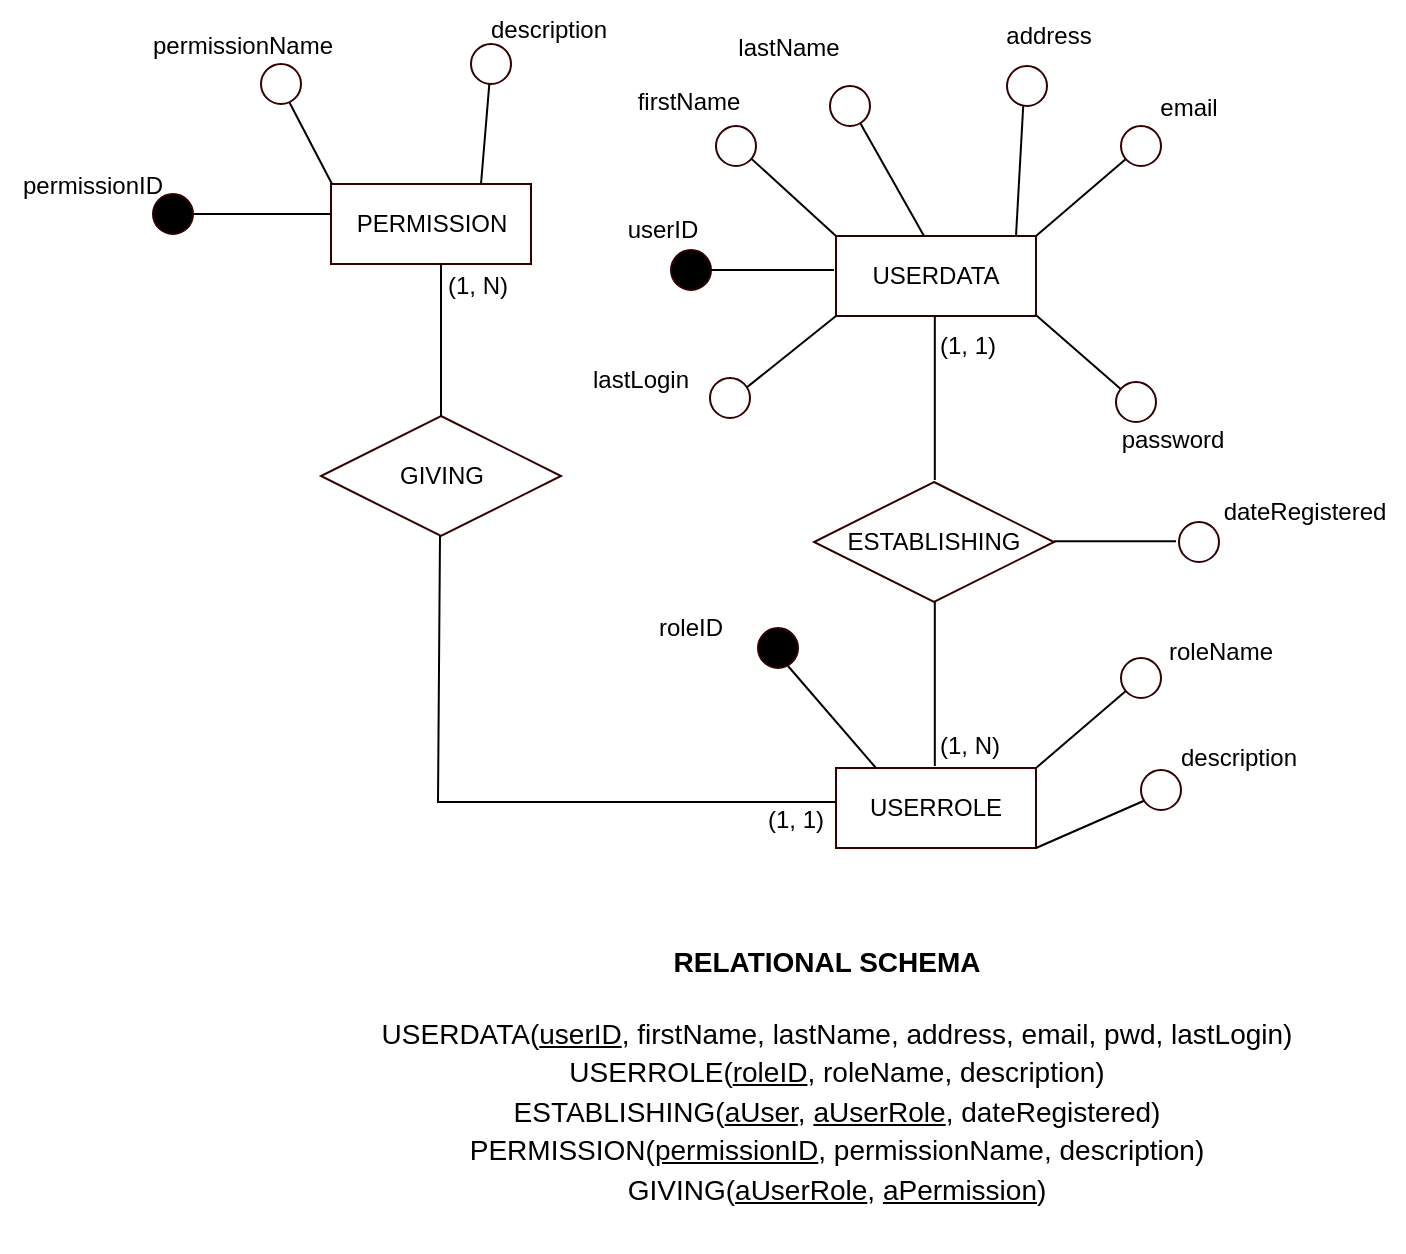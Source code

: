 <mxfile version="24.6.1" type="device">
  <diagram id="R2lEEEUBdFMjLlhIrx00" name="Page-1">
    <mxGraphModel dx="1790" dy="-525" grid="1" gridSize="10" guides="1" tooltips="1" connect="1" arrows="1" fold="1" page="1" pageScale="1" pageWidth="850" pageHeight="1100" math="0" shadow="0" extFonts="Permanent Marker^https://fonts.googleapis.com/css?family=Permanent+Marker">
      <root>
        <mxCell id="0" />
        <mxCell id="1" parent="0" />
        <mxCell id="qnkbcpYswVgYUXXukxZf-1" style="edgeStyle=none;rounded=0;orthogonalLoop=1;jettySize=auto;html=1;exitX=0.75;exitY=0;exitDx=0;exitDy=0;startArrow=none;" parent="1" source="qnkbcpYswVgYUXXukxZf-7" edge="1">
          <mxGeometry relative="1" as="geometry">
            <mxPoint x="-356.5" y="1486" as="targetPoint" />
          </mxGeometry>
        </mxCell>
        <mxCell id="qnkbcpYswVgYUXXukxZf-3" value="PERMISSION" style="whiteSpace=wrap;html=1;align=center;shadow=0;sketch=0;fillStyle=solid;strokeColor=#330000;strokeWidth=1;fillColor=#FFFFFF;" parent="1" vertex="1">
          <mxGeometry x="-436.5" y="1546" width="100" height="40" as="geometry" />
        </mxCell>
        <mxCell id="qnkbcpYswVgYUXXukxZf-5" value="permissionName" style="text;html=1;align=center;verticalAlign=middle;resizable=0;points=[];autosize=1;strokeColor=none;fillColor=none;" parent="1" vertex="1">
          <mxGeometry x="-536.5" y="1462" width="110" height="30" as="geometry" />
        </mxCell>
        <mxCell id="qnkbcpYswVgYUXXukxZf-6" value="" style="edgeStyle=none;rounded=0;orthogonalLoop=1;jettySize=auto;html=1;exitX=0.75;exitY=0;exitDx=0;exitDy=0;endArrow=none;" parent="1" source="qnkbcpYswVgYUXXukxZf-3" target="qnkbcpYswVgYUXXukxZf-7" edge="1">
          <mxGeometry relative="1" as="geometry">
            <mxPoint x="-356.5" y="1486" as="targetPoint" />
            <mxPoint x="-361.5" y="1546" as="sourcePoint" />
          </mxGeometry>
        </mxCell>
        <mxCell id="qnkbcpYswVgYUXXukxZf-7" value="" style="ellipse;whiteSpace=wrap;html=1;fillColor=#FFFFFF;strokeColor=#330000;shadow=0;sketch=0;fillStyle=solid;strokeWidth=1;" parent="1" vertex="1">
          <mxGeometry x="-366.5" y="1476" width="20" height="20" as="geometry" />
        </mxCell>
        <mxCell id="qnkbcpYswVgYUXXukxZf-9" value="description" style="text;html=1;align=center;verticalAlign=middle;resizable=0;points=[];autosize=1;strokeColor=none;fillColor=none;" parent="1" vertex="1">
          <mxGeometry x="-368.5" y="1454" width="80" height="30" as="geometry" />
        </mxCell>
        <mxCell id="qnkbcpYswVgYUXXukxZf-21" value="GIVING" style="shape=rhombus;perimeter=rhombusPerimeter;whiteSpace=wrap;html=1;align=center;shadow=0;sketch=0;fillStyle=solid;strokeColor=#330000;strokeWidth=1;fillColor=#FFFFFF;" parent="1" vertex="1">
          <mxGeometry x="-441.5" y="1662" width="120" height="60" as="geometry" />
        </mxCell>
        <mxCell id="qnkbcpYswVgYUXXukxZf-22" value="" style="endArrow=none;html=1;rounded=0;" parent="1" target="qnkbcpYswVgYUXXukxZf-21" edge="1">
          <mxGeometry relative="1" as="geometry">
            <mxPoint x="-381.5" y="1586" as="sourcePoint" />
            <mxPoint x="-306.5" y="1586" as="targetPoint" />
          </mxGeometry>
        </mxCell>
        <mxCell id="qnkbcpYswVgYUXXukxZf-23" value="(1, N)" style="resizable=0;html=1;align=left;verticalAlign=bottom;shadow=0;sketch=0;fillStyle=solid;strokeColor=#330000;strokeWidth=1;fillColor=#FFFFFF;" parent="qnkbcpYswVgYUXXukxZf-22" connectable="0" vertex="1">
          <mxGeometry x="-1" relative="1" as="geometry">
            <mxPoint x="1" y="19" as="offset" />
          </mxGeometry>
        </mxCell>
        <mxCell id="qnkbcpYswVgYUXXukxZf-24" value="USERDATA" style="whiteSpace=wrap;html=1;align=center;shadow=0;sketch=0;fillStyle=solid;strokeColor=#330000;strokeWidth=1;fillColor=#FFFFFF;" parent="1" vertex="1">
          <mxGeometry x="-184" y="1572" width="100" height="40" as="geometry" />
        </mxCell>
        <mxCell id="qnkbcpYswVgYUXXukxZf-52" value="" style="endArrow=none;html=1;rounded=0;" parent="1" edge="1">
          <mxGeometry relative="1" as="geometry">
            <mxPoint x="-134.59" y="1694" as="sourcePoint" />
            <mxPoint x="-134.59" y="1612" as="targetPoint" />
          </mxGeometry>
        </mxCell>
        <mxCell id="qnkbcpYswVgYUXXukxZf-53" value="(1, 1)" style="resizable=0;html=1;align=left;verticalAlign=bottom;shadow=0;sketch=0;fillStyle=solid;strokeColor=#330000;strokeWidth=1;fillColor=#FFFFFF;" parent="qnkbcpYswVgYUXXukxZf-52" connectable="0" vertex="1">
          <mxGeometry x="-1" relative="1" as="geometry">
            <mxPoint x="1" y="-59" as="offset" />
          </mxGeometry>
        </mxCell>
        <mxCell id="qnkbcpYswVgYUXXukxZf-54" value="ESTABLISHING" style="shape=rhombus;perimeter=rhombusPerimeter;whiteSpace=wrap;html=1;align=center;shadow=0;sketch=0;fillStyle=solid;strokeColor=#330000;strokeWidth=1;fillColor=#FFFFFF;" parent="1" vertex="1">
          <mxGeometry x="-195" y="1695" width="120" height="60" as="geometry" />
        </mxCell>
        <mxCell id="qnkbcpYswVgYUXXukxZf-55" value="" style="endArrow=none;html=1;rounded=0;" parent="1" edge="1">
          <mxGeometry relative="1" as="geometry">
            <mxPoint x="-134.59" y="1837" as="sourcePoint" />
            <mxPoint x="-134.59" y="1755" as="targetPoint" />
          </mxGeometry>
        </mxCell>
        <mxCell id="qnkbcpYswVgYUXXukxZf-56" value="(1, N)" style="resizable=0;html=1;align=left;verticalAlign=bottom;shadow=0;sketch=0;fillStyle=solid;strokeColor=#330000;strokeWidth=1;fillColor=#FFFFFF;" parent="qnkbcpYswVgYUXXukxZf-55" connectable="0" vertex="1">
          <mxGeometry x="-1" relative="1" as="geometry">
            <mxPoint x="1" y="-2" as="offset" />
          </mxGeometry>
        </mxCell>
        <mxCell id="qnkbcpYswVgYUXXukxZf-57" value="USERROLE" style="whiteSpace=wrap;html=1;align=center;shadow=0;sketch=0;fillStyle=solid;strokeColor=#330000;strokeWidth=1;fillColor=#FFFFFF;" parent="1" vertex="1">
          <mxGeometry x="-184" y="1838" width="100" height="40" as="geometry" />
        </mxCell>
        <mxCell id="qnkbcpYswVgYUXXukxZf-64" value="" style="endArrow=none;html=1;rounded=0;" parent="1" edge="1">
          <mxGeometry width="50" height="50" relative="1" as="geometry">
            <mxPoint x="-164" y="1838" as="sourcePoint" />
            <mxPoint x="-208" y="1787" as="targetPoint" />
          </mxGeometry>
        </mxCell>
        <mxCell id="qnkbcpYswVgYUXXukxZf-65" value="" style="ellipse;whiteSpace=wrap;html=1;fillColor=#000000;strokeColor=#330000;shadow=0;sketch=0;fillStyle=solid;strokeWidth=1;" parent="1" vertex="1">
          <mxGeometry x="-223" y="1768" width="20" height="20" as="geometry" />
        </mxCell>
        <mxCell id="qnkbcpYswVgYUXXukxZf-66" value="roleID" style="text;html=1;align=center;verticalAlign=middle;resizable=0;points=[];autosize=1;strokeColor=none;fillColor=none;flipV=1;" parent="1" vertex="1">
          <mxGeometry x="-287" y="1753" width="60" height="30" as="geometry" />
        </mxCell>
        <mxCell id="qnkbcpYswVgYUXXukxZf-79" value="" style="endArrow=none;html=1;rounded=0;exitX=0;exitY=1;exitDx=0;exitDy=0;" parent="1" edge="1">
          <mxGeometry width="50" height="50" relative="1" as="geometry">
            <mxPoint x="-84.5" y="1611.071" as="sourcePoint" />
            <mxPoint x="-41.071" y="1649" as="targetPoint" />
          </mxGeometry>
        </mxCell>
        <mxCell id="qnkbcpYswVgYUXXukxZf-80" value="" style="ellipse;whiteSpace=wrap;html=1;aspect=fixed;shadow=0;sketch=0;fillStyle=solid;strokeColor=#330000;strokeWidth=1;fillColor=#FFFFFF;" parent="1" vertex="1">
          <mxGeometry x="-44" y="1645" width="20" height="20" as="geometry" />
        </mxCell>
        <mxCell id="qnkbcpYswVgYUXXukxZf-81" value="" style="endArrow=none;html=1;rounded=0;entryX=0.25;entryY=0;entryDx=0;entryDy=0;" parent="1" edge="1">
          <mxGeometry width="50" height="50" relative="1" as="geometry">
            <mxPoint x="-230" y="1530" as="sourcePoint" />
            <mxPoint x="-184" y="1572" as="targetPoint" />
          </mxGeometry>
        </mxCell>
        <mxCell id="qnkbcpYswVgYUXXukxZf-82" value="" style="ellipse;whiteSpace=wrap;html=1;aspect=fixed;shadow=0;sketch=0;fillStyle=solid;strokeColor=#330000;strokeWidth=1;fillColor=#FFFFFF;flipV=0;flipH=1;perimeterSpacing=0;" parent="1" vertex="1">
          <mxGeometry x="-244" y="1517" width="20" height="20" as="geometry" />
        </mxCell>
        <mxCell id="qnkbcpYswVgYUXXukxZf-83" value="firstName" style="text;html=1;align=center;verticalAlign=middle;resizable=0;points=[];autosize=1;strokeColor=none;fillColor=none;flipV=0;flipH=1;" parent="1" vertex="1">
          <mxGeometry x="-293.5" y="1490" width="70" height="30" as="geometry" />
        </mxCell>
        <mxCell id="qnkbcpYswVgYUXXukxZf-84" value="" style="endArrow=none;html=1;rounded=0;" parent="1" source="wjAkED6nvlg-zErOQbDe-1" edge="1">
          <mxGeometry width="50" height="50" relative="1" as="geometry">
            <mxPoint x="-30" y="1530" as="sourcePoint" />
            <mxPoint x="-84" y="1572" as="targetPoint" />
          </mxGeometry>
        </mxCell>
        <mxCell id="qnkbcpYswVgYUXXukxZf-91" value="password" style="text;html=1;align=center;verticalAlign=middle;resizable=0;points=[];autosize=1;strokeColor=none;fillColor=none;" parent="1" vertex="1">
          <mxGeometry x="-51.5" y="1659" width="70" height="30" as="geometry" />
        </mxCell>
        <mxCell id="qnkbcpYswVgYUXXukxZf-93" value="&lt;p style=&quot;line-height: 140%;&quot;&gt;USERDATA(&lt;u&gt;userID&lt;/u&gt;, firstName, lastName, address, email, pwd,&amp;nbsp;lastLogin)&lt;br&gt;USERROLE(&lt;u&gt;roleID&lt;/u&gt;, roleName, description)&lt;br style=&quot;border-color: var(--border-color);&quot;&gt;ESTABLISHING(&lt;u&gt;aUser&lt;/u&gt;, &lt;u&gt;aUserRole&lt;/u&gt;, dateRegistered)&lt;br&gt;PERMISSION(&lt;u&gt;permissionID&lt;/u&gt;, permissionName, description)&lt;br style=&quot;border-color: var(--border-color);&quot;&gt;GIVING(&lt;u&gt;aUserRole&lt;/u&gt;, &lt;u&gt;aPermission&lt;/u&gt;)&lt;br&gt;&lt;/p&gt;" style="text;html=1;align=center;verticalAlign=middle;resizable=0;points=[];autosize=1;strokeColor=none;fillColor=none;fontSize=14;" parent="1" vertex="1">
          <mxGeometry x="-424" y="1940" width="480" height="140" as="geometry" />
        </mxCell>
        <mxCell id="qnkbcpYswVgYUXXukxZf-94" value="&lt;b&gt;RELATIONAL SCHEMA&lt;/b&gt;" style="text;html=1;align=center;verticalAlign=middle;resizable=0;points=[];autosize=1;strokeColor=none;fillColor=none;fontSize=14;" parent="1" vertex="1">
          <mxGeometry x="-279" y="1920" width="180" height="30" as="geometry" />
        </mxCell>
        <mxCell id="qnkbcpYswVgYUXXukxZf-109" value="userID" style="text;html=1;align=center;verticalAlign=middle;resizable=0;points=[];autosize=1;strokeColor=none;fillColor=none;" parent="1" vertex="1">
          <mxGeometry x="-301.5" y="1554" width="60" height="30" as="geometry" />
        </mxCell>
        <mxCell id="qnkbcpYswVgYUXXukxZf-111" value="" style="ellipse;whiteSpace=wrap;html=1;fillColor=#000000;strokeColor=#330000;shadow=0;sketch=0;fillStyle=solid;strokeWidth=1;" parent="1" vertex="1">
          <mxGeometry x="-266.5" y="1579" width="20" height="20" as="geometry" />
        </mxCell>
        <mxCell id="_5VOcHzDF0HncIoxCs4c-4" value="" style="endArrow=none;html=1;rounded=0;" parent="1" edge="1">
          <mxGeometry relative="1" as="geometry">
            <mxPoint x="-184" y="1855" as="sourcePoint" />
            <mxPoint x="-382" y="1722" as="targetPoint" />
            <Array as="points">
              <mxPoint x="-313" y="1855" />
              <mxPoint x="-383" y="1855" />
            </Array>
          </mxGeometry>
        </mxCell>
        <mxCell id="_5VOcHzDF0HncIoxCs4c-5" value="(1, 1)" style="resizable=0;html=1;align=left;verticalAlign=bottom;shadow=0;sketch=0;fillStyle=solid;strokeColor=#330000;strokeWidth=1;fillColor=#FFFFFF;" parent="_5VOcHzDF0HncIoxCs4c-4" connectable="0" vertex="1">
          <mxGeometry x="-1" relative="1" as="geometry">
            <mxPoint x="-36" y="17" as="offset" />
          </mxGeometry>
        </mxCell>
        <mxCell id="_5VOcHzDF0HncIoxCs4c-7" value="" style="endArrow=none;html=1;rounded=0;" parent="1" edge="1">
          <mxGeometry width="50" height="50" relative="1" as="geometry">
            <mxPoint x="-234" y="1652" as="sourcePoint" />
            <mxPoint x="-184" y="1612" as="targetPoint" />
          </mxGeometry>
        </mxCell>
        <mxCell id="_5VOcHzDF0HncIoxCs4c-8" value="" style="ellipse;whiteSpace=wrap;html=1;aspect=fixed;shadow=0;sketch=0;fillStyle=solid;strokeColor=#330000;strokeWidth=1;fillColor=#FFFFFF;flipV=0;flipH=1;perimeterSpacing=0;" parent="1" vertex="1">
          <mxGeometry x="-247" y="1643" width="20" height="20" as="geometry" />
        </mxCell>
        <mxCell id="wjAkED6nvlg-zErOQbDe-2" value="" style="endArrow=none;html=1;rounded=0;" parent="1" edge="1">
          <mxGeometry width="50" height="50" relative="1" as="geometry">
            <mxPoint x="-251" y="1589" as="sourcePoint" />
            <mxPoint x="-185" y="1589" as="targetPoint" />
          </mxGeometry>
        </mxCell>
        <mxCell id="wjAkED6nvlg-zErOQbDe-15" value="permissionID" style="text;html=1;align=center;verticalAlign=middle;resizable=0;points=[];autosize=1;strokeColor=none;fillColor=none;" parent="1" vertex="1">
          <mxGeometry x="-601.5" y="1532" width="90" height="30" as="geometry" />
        </mxCell>
        <mxCell id="-YppC9jgTKOqmcyOlfuk-1" value="" style="endArrow=none;html=1;rounded=0;exitX=1;exitY=1;exitDx=0;exitDy=0;" parent="1" edge="1">
          <mxGeometry width="50" height="50" relative="1" as="geometry">
            <mxPoint x="-174.929" y="1510.071" as="sourcePoint" />
            <mxPoint x="-140" y="1572" as="targetPoint" />
          </mxGeometry>
        </mxCell>
        <mxCell id="-YppC9jgTKOqmcyOlfuk-3" value="" style="ellipse;whiteSpace=wrap;html=1;aspect=fixed;shadow=0;sketch=0;fillStyle=solid;strokeColor=#330000;strokeWidth=1;fillColor=#FFFFFF;" parent="1" vertex="1">
          <mxGeometry x="-187" y="1497" width="20" height="20" as="geometry" />
        </mxCell>
        <mxCell id="-YppC9jgTKOqmcyOlfuk-4" value="lastName" style="text;html=1;align=center;verticalAlign=middle;resizable=0;points=[];autosize=1;strokeColor=none;fillColor=none;" parent="1" vertex="1">
          <mxGeometry x="-243.5" y="1463" width="70" height="30" as="geometry" />
        </mxCell>
        <mxCell id="-YppC9jgTKOqmcyOlfuk-5" value="" style="endArrow=none;html=1;rounded=0;" parent="1" edge="1">
          <mxGeometry width="50" height="50" relative="1" as="geometry">
            <mxPoint x="-90" y="1500" as="sourcePoint" />
            <mxPoint x="-94" y="1572" as="targetPoint" />
          </mxGeometry>
        </mxCell>
        <mxCell id="-YppC9jgTKOqmcyOlfuk-6" value="" style="endArrow=none;html=1;rounded=0;" parent="1" target="wjAkED6nvlg-zErOQbDe-1" edge="1">
          <mxGeometry width="50" height="50" relative="1" as="geometry">
            <mxPoint x="-30" y="1530" as="sourcePoint" />
            <mxPoint x="-84" y="1572" as="targetPoint" />
          </mxGeometry>
        </mxCell>
        <mxCell id="wjAkED6nvlg-zErOQbDe-1" value="" style="ellipse;whiteSpace=wrap;html=1;aspect=fixed;shadow=0;sketch=0;fillStyle=solid;strokeColor=#330000;strokeWidth=1;fillColor=#FFFFFF;" parent="1" vertex="1">
          <mxGeometry x="-41.5" y="1517" width="20" height="20" as="geometry" />
        </mxCell>
        <mxCell id="-YppC9jgTKOqmcyOlfuk-7" value="email" style="text;html=1;align=center;verticalAlign=middle;resizable=0;points=[];autosize=1;strokeColor=none;fillColor=none;" parent="1" vertex="1">
          <mxGeometry x="-33.5" y="1493" width="50" height="30" as="geometry" />
        </mxCell>
        <mxCell id="-YppC9jgTKOqmcyOlfuk-8" value="" style="ellipse;whiteSpace=wrap;html=1;aspect=fixed;shadow=0;sketch=0;fillStyle=solid;strokeColor=#330000;strokeWidth=1;fillColor=#FFFFFF;" parent="1" vertex="1">
          <mxGeometry x="-98.5" y="1487" width="20" height="20" as="geometry" />
        </mxCell>
        <mxCell id="-YppC9jgTKOqmcyOlfuk-9" value="address" style="text;html=1;align=center;verticalAlign=middle;resizable=0;points=[];autosize=1;strokeColor=none;fillColor=none;" parent="1" vertex="1">
          <mxGeometry x="-113.5" y="1457" width="70" height="30" as="geometry" />
        </mxCell>
        <mxCell id="kMvXH88AtX4hsG0vRVF2-3" value="lastLogin" style="text;html=1;align=center;verticalAlign=middle;resizable=0;points=[];autosize=1;strokeColor=none;fillColor=none;" parent="1" vertex="1">
          <mxGeometry x="-317" y="1629" width="70" height="30" as="geometry" />
        </mxCell>
        <mxCell id="cG3RKszZ51yhbsZXyii4-1" value="" style="edgeStyle=none;rounded=0;orthogonalLoop=1;jettySize=auto;html=1;exitX=0.75;exitY=0;exitDx=0;exitDy=0;endArrow=none;" parent="1" edge="1">
          <mxGeometry relative="1" as="geometry">
            <mxPoint x="-14" y="1724.68" as="targetPoint" />
            <mxPoint x="-75" y="1724.68" as="sourcePoint" />
          </mxGeometry>
        </mxCell>
        <mxCell id="cG3RKszZ51yhbsZXyii4-2" value="" style="ellipse;whiteSpace=wrap;html=1;fillColor=#FFFFFF;strokeColor=#330000;shadow=0;sketch=0;fillStyle=solid;strokeWidth=1;" parent="1" vertex="1">
          <mxGeometry x="-12.5" y="1715" width="20" height="20" as="geometry" />
        </mxCell>
        <mxCell id="cG3RKszZ51yhbsZXyii4-3" value="dateRegistered" style="text;html=1;align=center;verticalAlign=middle;resizable=0;points=[];autosize=1;strokeColor=none;fillColor=none;" parent="1" vertex="1">
          <mxGeometry y="1695" width="100" height="30" as="geometry" />
        </mxCell>
        <mxCell id="cG3RKszZ51yhbsZXyii4-4" value="" style="endArrow=none;html=1;rounded=0;" parent="1" source="cG3RKszZ51yhbsZXyii4-6" edge="1">
          <mxGeometry width="50" height="50" relative="1" as="geometry">
            <mxPoint x="-30" y="1796" as="sourcePoint" />
            <mxPoint x="-84" y="1838" as="targetPoint" />
          </mxGeometry>
        </mxCell>
        <mxCell id="cG3RKszZ51yhbsZXyii4-5" value="" style="endArrow=none;html=1;rounded=0;" parent="1" target="cG3RKszZ51yhbsZXyii4-6" edge="1">
          <mxGeometry width="50" height="50" relative="1" as="geometry">
            <mxPoint x="-30" y="1796" as="sourcePoint" />
            <mxPoint x="-84" y="1838" as="targetPoint" />
          </mxGeometry>
        </mxCell>
        <mxCell id="cG3RKszZ51yhbsZXyii4-6" value="" style="ellipse;whiteSpace=wrap;html=1;aspect=fixed;shadow=0;sketch=0;fillStyle=solid;strokeColor=#330000;strokeWidth=1;fillColor=#FFFFFF;" parent="1" vertex="1">
          <mxGeometry x="-41.5" y="1783" width="20" height="20" as="geometry" />
        </mxCell>
        <mxCell id="cG3RKszZ51yhbsZXyii4-7" value="" style="endArrow=none;html=1;rounded=0;" parent="1" edge="1">
          <mxGeometry width="50" height="50" relative="1" as="geometry">
            <mxPoint x="-84" y="1878" as="sourcePoint" />
            <mxPoint x="-20" y="1850" as="targetPoint" />
          </mxGeometry>
        </mxCell>
        <mxCell id="cG3RKszZ51yhbsZXyii4-10" value="" style="ellipse;whiteSpace=wrap;html=1;aspect=fixed;shadow=0;sketch=0;fillStyle=solid;strokeColor=#330000;strokeWidth=1;fillColor=#FFFFFF;flipV=0;flipH=1;perimeterSpacing=0;" parent="1" vertex="1">
          <mxGeometry x="-31.5" y="1839" width="20" height="20" as="geometry" />
        </mxCell>
        <mxCell id="cG3RKszZ51yhbsZXyii4-11" value="roleName" style="text;html=1;align=center;verticalAlign=middle;resizable=0;points=[];autosize=1;strokeColor=none;fillColor=none;" parent="1" vertex="1">
          <mxGeometry x="-32" y="1765" width="80" height="30" as="geometry" />
        </mxCell>
        <mxCell id="cG3RKszZ51yhbsZXyii4-12" value="description" style="text;html=1;align=center;verticalAlign=middle;resizable=0;points=[];autosize=1;strokeColor=none;fillColor=none;" parent="1" vertex="1">
          <mxGeometry x="-23" y="1818" width="80" height="30" as="geometry" />
        </mxCell>
        <mxCell id="cG3RKszZ51yhbsZXyii4-14" value="" style="ellipse;whiteSpace=wrap;html=1;fillColor=#000000;strokeColor=#330000;shadow=0;sketch=0;fillStyle=solid;strokeWidth=1;" parent="1" vertex="1">
          <mxGeometry x="-525.5" y="1551" width="20" height="20" as="geometry" />
        </mxCell>
        <mxCell id="cG3RKszZ51yhbsZXyii4-17" value="" style="edgeStyle=none;rounded=0;orthogonalLoop=1;jettySize=auto;html=1;endArrow=none;" parent="1" edge="1">
          <mxGeometry relative="1" as="geometry">
            <mxPoint x="-517" y="1561" as="targetPoint" />
            <mxPoint x="-437" y="1561" as="sourcePoint" />
          </mxGeometry>
        </mxCell>
        <mxCell id="cG3RKszZ51yhbsZXyii4-18" value="" style="edgeStyle=none;rounded=0;orthogonalLoop=1;jettySize=auto;html=1;endArrow=none;" parent="1" edge="1">
          <mxGeometry relative="1" as="geometry">
            <mxPoint x="-436" y="1546" as="targetPoint" />
            <mxPoint x="-460" y="1500" as="sourcePoint" />
          </mxGeometry>
        </mxCell>
        <mxCell id="qnkbcpYswVgYUXXukxZf-8" value="" style="ellipse;whiteSpace=wrap;html=1;fillColor=#FFFFFF;strokeColor=#330000;shadow=0;sketch=0;fillStyle=solid;strokeWidth=1;" parent="1" vertex="1">
          <mxGeometry x="-471.5" y="1486" width="20" height="20" as="geometry" />
        </mxCell>
      </root>
    </mxGraphModel>
  </diagram>
</mxfile>
